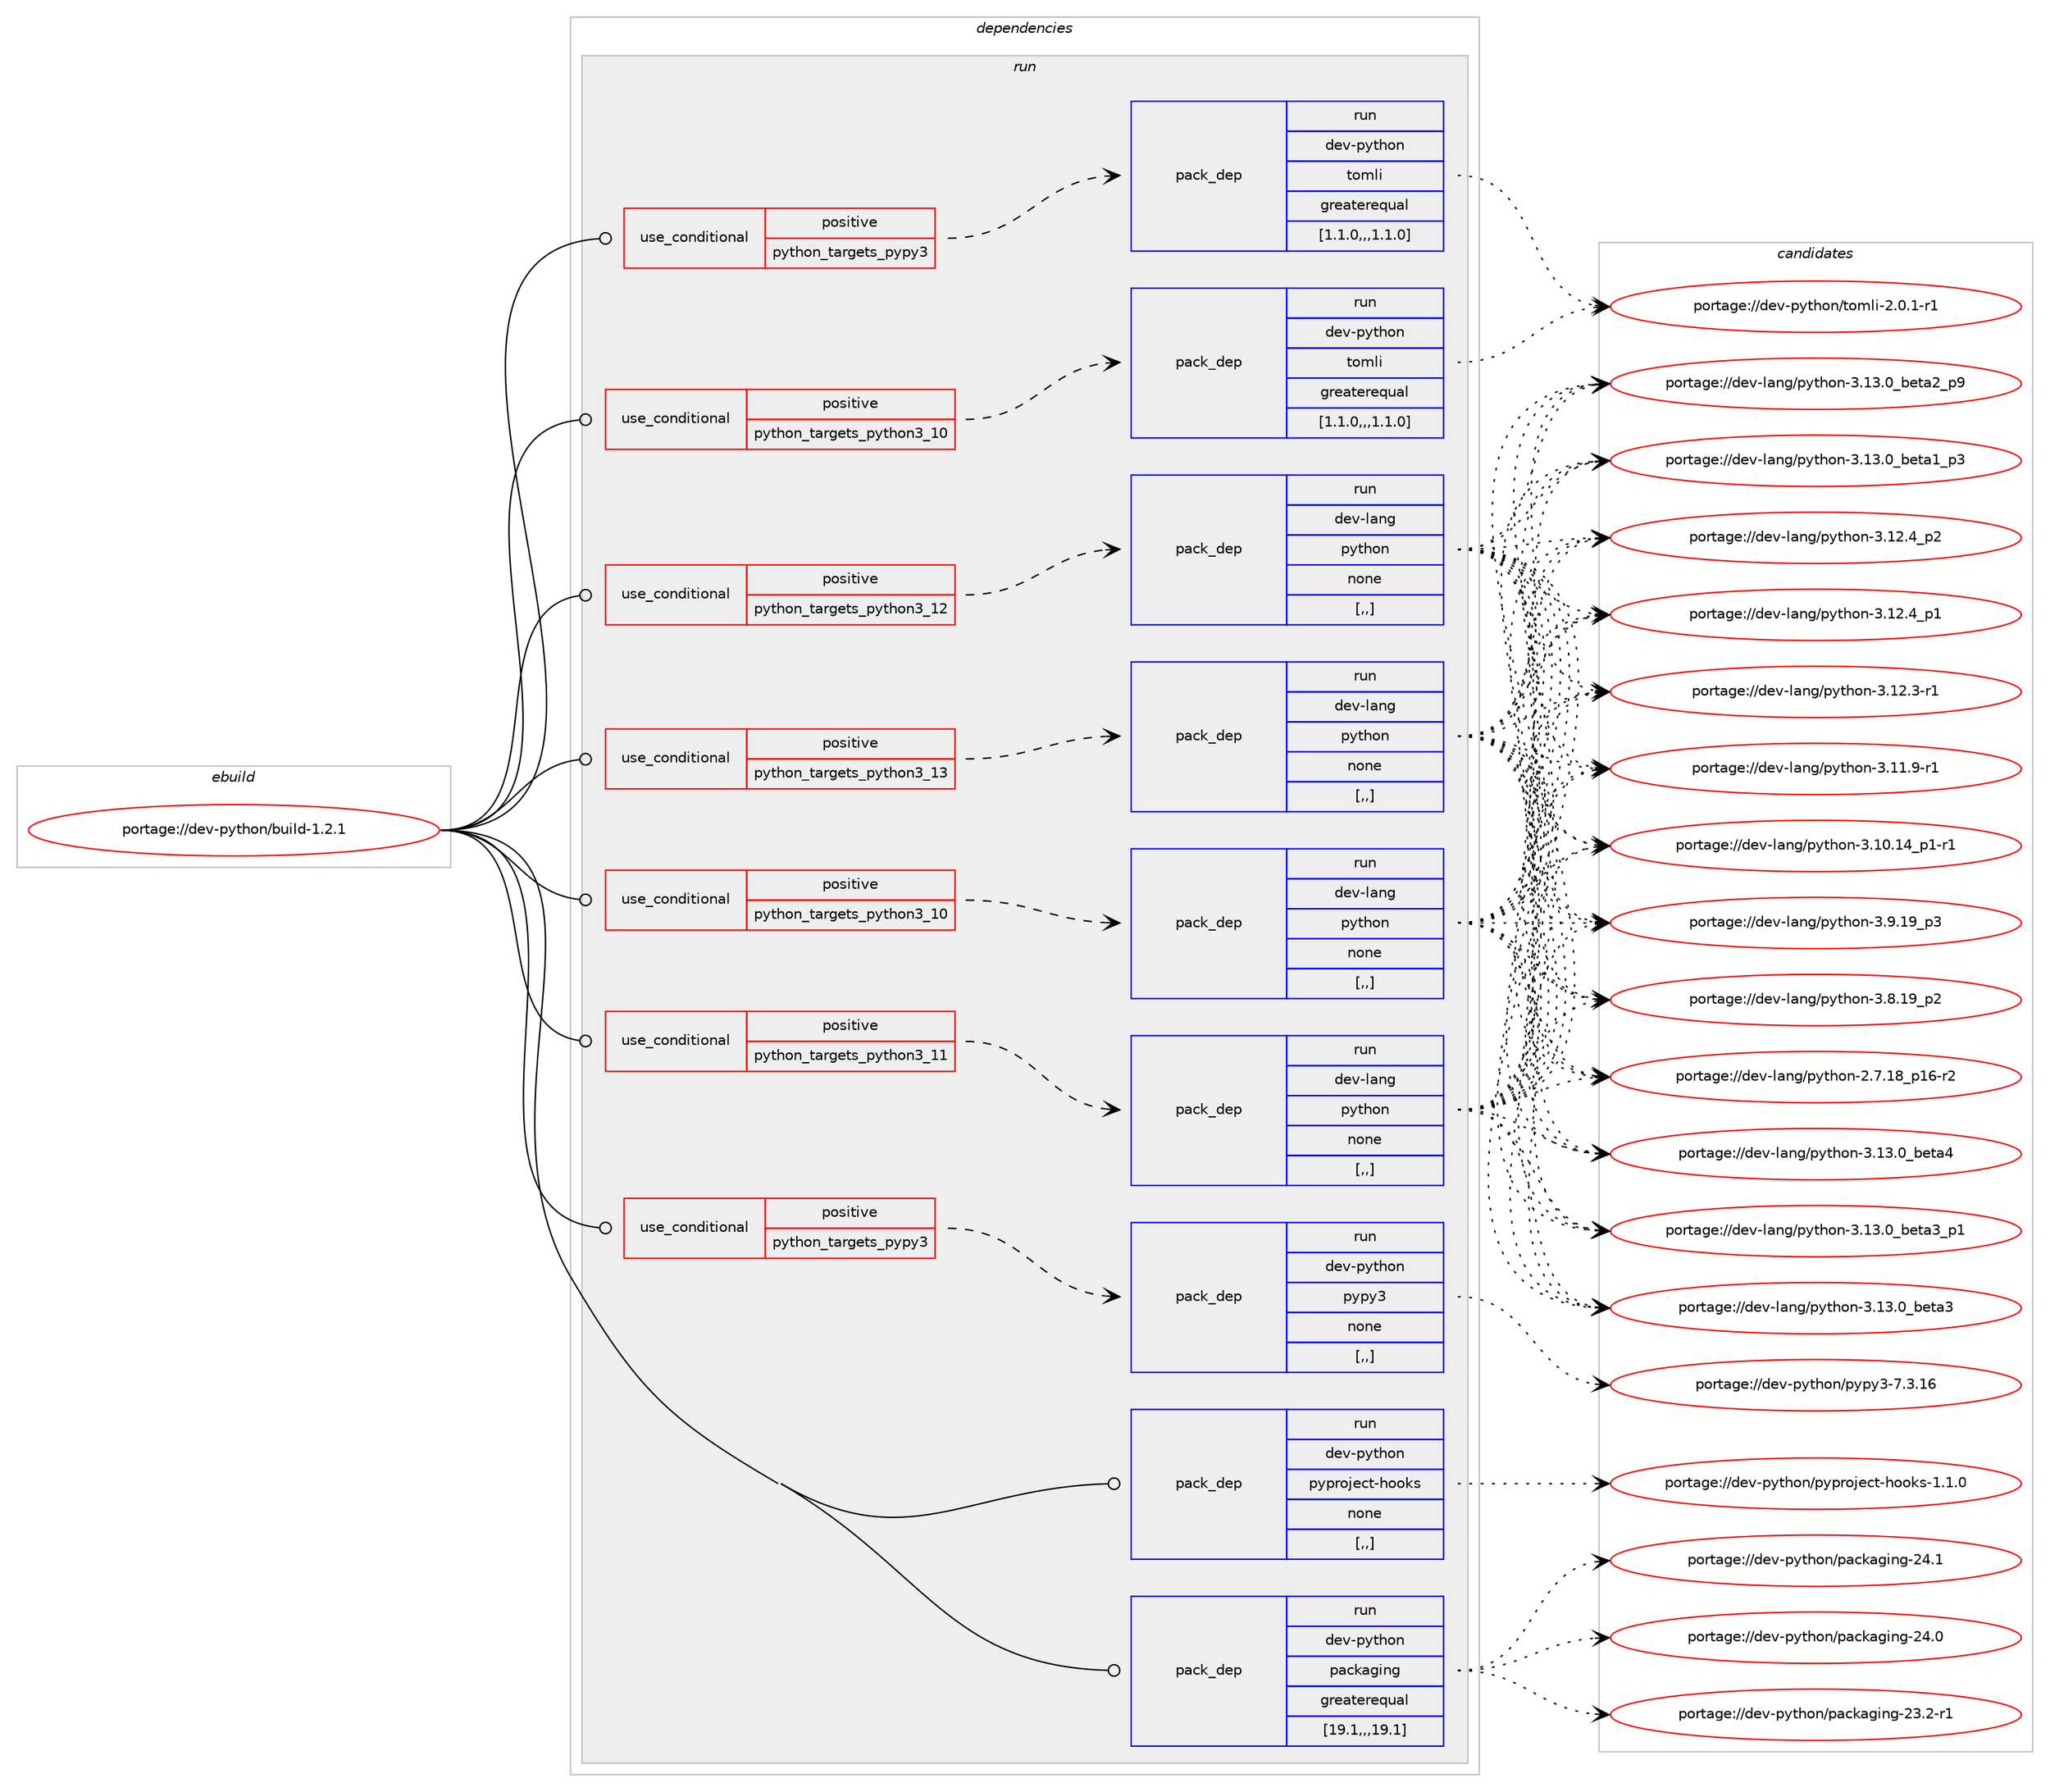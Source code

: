 digraph prolog {

# *************
# Graph options
# *************

newrank=true;
concentrate=true;
compound=true;
graph [rankdir=LR,fontname=Helvetica,fontsize=10,ranksep=1.5];#, ranksep=2.5, nodesep=0.2];
edge  [arrowhead=vee];
node  [fontname=Helvetica,fontsize=10];

# **********
# The ebuild
# **********

subgraph cluster_leftcol {
color=gray;
label=<<i>ebuild</i>>;
id [label="portage://dev-python/build-1.2.1", color=red, width=4, href="../dev-python/build-1.2.1.svg"];
}

# ****************
# The dependencies
# ****************

subgraph cluster_midcol {
color=gray;
label=<<i>dependencies</i>>;
subgraph cluster_compile {
fillcolor="#eeeeee";
style=filled;
label=<<i>compile</i>>;
}
subgraph cluster_compileandrun {
fillcolor="#eeeeee";
style=filled;
label=<<i>compile and run</i>>;
}
subgraph cluster_run {
fillcolor="#eeeeee";
style=filled;
label=<<i>run</i>>;
subgraph cond31562 {
dependency143532 [label=<<TABLE BORDER="0" CELLBORDER="1" CELLSPACING="0" CELLPADDING="4"><TR><TD ROWSPAN="3" CELLPADDING="10">use_conditional</TD></TR><TR><TD>positive</TD></TR><TR><TD>python_targets_pypy3</TD></TR></TABLE>>, shape=none, color=red];
subgraph pack110723 {
dependency143533 [label=<<TABLE BORDER="0" CELLBORDER="1" CELLSPACING="0" CELLPADDING="4" WIDTH="220"><TR><TD ROWSPAN="6" CELLPADDING="30">pack_dep</TD></TR><TR><TD WIDTH="110">run</TD></TR><TR><TD>dev-python</TD></TR><TR><TD>pypy3</TD></TR><TR><TD>none</TD></TR><TR><TD>[,,]</TD></TR></TABLE>>, shape=none, color=blue];
}
dependency143532:e -> dependency143533:w [weight=20,style="dashed",arrowhead="vee"];
}
id:e -> dependency143532:w [weight=20,style="solid",arrowhead="odot"];
subgraph cond31563 {
dependency143534 [label=<<TABLE BORDER="0" CELLBORDER="1" CELLSPACING="0" CELLPADDING="4"><TR><TD ROWSPAN="3" CELLPADDING="10">use_conditional</TD></TR><TR><TD>positive</TD></TR><TR><TD>python_targets_pypy3</TD></TR></TABLE>>, shape=none, color=red];
subgraph pack110724 {
dependency143535 [label=<<TABLE BORDER="0" CELLBORDER="1" CELLSPACING="0" CELLPADDING="4" WIDTH="220"><TR><TD ROWSPAN="6" CELLPADDING="30">pack_dep</TD></TR><TR><TD WIDTH="110">run</TD></TR><TR><TD>dev-python</TD></TR><TR><TD>tomli</TD></TR><TR><TD>greaterequal</TD></TR><TR><TD>[1.1.0,,,1.1.0]</TD></TR></TABLE>>, shape=none, color=blue];
}
dependency143534:e -> dependency143535:w [weight=20,style="dashed",arrowhead="vee"];
}
id:e -> dependency143534:w [weight=20,style="solid",arrowhead="odot"];
subgraph cond31564 {
dependency143536 [label=<<TABLE BORDER="0" CELLBORDER="1" CELLSPACING="0" CELLPADDING="4"><TR><TD ROWSPAN="3" CELLPADDING="10">use_conditional</TD></TR><TR><TD>positive</TD></TR><TR><TD>python_targets_python3_10</TD></TR></TABLE>>, shape=none, color=red];
subgraph pack110725 {
dependency143537 [label=<<TABLE BORDER="0" CELLBORDER="1" CELLSPACING="0" CELLPADDING="4" WIDTH="220"><TR><TD ROWSPAN="6" CELLPADDING="30">pack_dep</TD></TR><TR><TD WIDTH="110">run</TD></TR><TR><TD>dev-lang</TD></TR><TR><TD>python</TD></TR><TR><TD>none</TD></TR><TR><TD>[,,]</TD></TR></TABLE>>, shape=none, color=blue];
}
dependency143536:e -> dependency143537:w [weight=20,style="dashed",arrowhead="vee"];
}
id:e -> dependency143536:w [weight=20,style="solid",arrowhead="odot"];
subgraph cond31565 {
dependency143538 [label=<<TABLE BORDER="0" CELLBORDER="1" CELLSPACING="0" CELLPADDING="4"><TR><TD ROWSPAN="3" CELLPADDING="10">use_conditional</TD></TR><TR><TD>positive</TD></TR><TR><TD>python_targets_python3_10</TD></TR></TABLE>>, shape=none, color=red];
subgraph pack110726 {
dependency143539 [label=<<TABLE BORDER="0" CELLBORDER="1" CELLSPACING="0" CELLPADDING="4" WIDTH="220"><TR><TD ROWSPAN="6" CELLPADDING="30">pack_dep</TD></TR><TR><TD WIDTH="110">run</TD></TR><TR><TD>dev-python</TD></TR><TR><TD>tomli</TD></TR><TR><TD>greaterequal</TD></TR><TR><TD>[1.1.0,,,1.1.0]</TD></TR></TABLE>>, shape=none, color=blue];
}
dependency143538:e -> dependency143539:w [weight=20,style="dashed",arrowhead="vee"];
}
id:e -> dependency143538:w [weight=20,style="solid",arrowhead="odot"];
subgraph cond31566 {
dependency143540 [label=<<TABLE BORDER="0" CELLBORDER="1" CELLSPACING="0" CELLPADDING="4"><TR><TD ROWSPAN="3" CELLPADDING="10">use_conditional</TD></TR><TR><TD>positive</TD></TR><TR><TD>python_targets_python3_11</TD></TR></TABLE>>, shape=none, color=red];
subgraph pack110727 {
dependency143541 [label=<<TABLE BORDER="0" CELLBORDER="1" CELLSPACING="0" CELLPADDING="4" WIDTH="220"><TR><TD ROWSPAN="6" CELLPADDING="30">pack_dep</TD></TR><TR><TD WIDTH="110">run</TD></TR><TR><TD>dev-lang</TD></TR><TR><TD>python</TD></TR><TR><TD>none</TD></TR><TR><TD>[,,]</TD></TR></TABLE>>, shape=none, color=blue];
}
dependency143540:e -> dependency143541:w [weight=20,style="dashed",arrowhead="vee"];
}
id:e -> dependency143540:w [weight=20,style="solid",arrowhead="odot"];
subgraph cond31567 {
dependency143542 [label=<<TABLE BORDER="0" CELLBORDER="1" CELLSPACING="0" CELLPADDING="4"><TR><TD ROWSPAN="3" CELLPADDING="10">use_conditional</TD></TR><TR><TD>positive</TD></TR><TR><TD>python_targets_python3_12</TD></TR></TABLE>>, shape=none, color=red];
subgraph pack110728 {
dependency143543 [label=<<TABLE BORDER="0" CELLBORDER="1" CELLSPACING="0" CELLPADDING="4" WIDTH="220"><TR><TD ROWSPAN="6" CELLPADDING="30">pack_dep</TD></TR><TR><TD WIDTH="110">run</TD></TR><TR><TD>dev-lang</TD></TR><TR><TD>python</TD></TR><TR><TD>none</TD></TR><TR><TD>[,,]</TD></TR></TABLE>>, shape=none, color=blue];
}
dependency143542:e -> dependency143543:w [weight=20,style="dashed",arrowhead="vee"];
}
id:e -> dependency143542:w [weight=20,style="solid",arrowhead="odot"];
subgraph cond31568 {
dependency143544 [label=<<TABLE BORDER="0" CELLBORDER="1" CELLSPACING="0" CELLPADDING="4"><TR><TD ROWSPAN="3" CELLPADDING="10">use_conditional</TD></TR><TR><TD>positive</TD></TR><TR><TD>python_targets_python3_13</TD></TR></TABLE>>, shape=none, color=red];
subgraph pack110729 {
dependency143545 [label=<<TABLE BORDER="0" CELLBORDER="1" CELLSPACING="0" CELLPADDING="4" WIDTH="220"><TR><TD ROWSPAN="6" CELLPADDING="30">pack_dep</TD></TR><TR><TD WIDTH="110">run</TD></TR><TR><TD>dev-lang</TD></TR><TR><TD>python</TD></TR><TR><TD>none</TD></TR><TR><TD>[,,]</TD></TR></TABLE>>, shape=none, color=blue];
}
dependency143544:e -> dependency143545:w [weight=20,style="dashed",arrowhead="vee"];
}
id:e -> dependency143544:w [weight=20,style="solid",arrowhead="odot"];
subgraph pack110730 {
dependency143546 [label=<<TABLE BORDER="0" CELLBORDER="1" CELLSPACING="0" CELLPADDING="4" WIDTH="220"><TR><TD ROWSPAN="6" CELLPADDING="30">pack_dep</TD></TR><TR><TD WIDTH="110">run</TD></TR><TR><TD>dev-python</TD></TR><TR><TD>packaging</TD></TR><TR><TD>greaterequal</TD></TR><TR><TD>[19.1,,,19.1]</TD></TR></TABLE>>, shape=none, color=blue];
}
id:e -> dependency143546:w [weight=20,style="solid",arrowhead="odot"];
subgraph pack110731 {
dependency143547 [label=<<TABLE BORDER="0" CELLBORDER="1" CELLSPACING="0" CELLPADDING="4" WIDTH="220"><TR><TD ROWSPAN="6" CELLPADDING="30">pack_dep</TD></TR><TR><TD WIDTH="110">run</TD></TR><TR><TD>dev-python</TD></TR><TR><TD>pyproject-hooks</TD></TR><TR><TD>none</TD></TR><TR><TD>[,,]</TD></TR></TABLE>>, shape=none, color=blue];
}
id:e -> dependency143547:w [weight=20,style="solid",arrowhead="odot"];
}
}

# **************
# The candidates
# **************

subgraph cluster_choices {
rank=same;
color=gray;
label=<<i>candidates</i>>;

subgraph choice110723 {
color=black;
nodesep=1;
choice10010111845112121116104111110471121211121215145554651464954 [label="portage://dev-python/pypy3-7.3.16", color=red, width=4,href="../dev-python/pypy3-7.3.16.svg"];
dependency143533:e -> choice10010111845112121116104111110471121211121215145554651464954:w [style=dotted,weight="100"];
}
subgraph choice110724 {
color=black;
nodesep=1;
choice10010111845112121116104111110471161111091081054550464846494511449 [label="portage://dev-python/tomli-2.0.1-r1", color=red, width=4,href="../dev-python/tomli-2.0.1-r1.svg"];
dependency143535:e -> choice10010111845112121116104111110471161111091081054550464846494511449:w [style=dotted,weight="100"];
}
subgraph choice110725 {
color=black;
nodesep=1;
choice1001011184510897110103471121211161041111104551464951464895981011169752 [label="portage://dev-lang/python-3.13.0_beta4", color=red, width=4,href="../dev-lang/python-3.13.0_beta4.svg"];
choice10010111845108971101034711212111610411111045514649514648959810111697519511249 [label="portage://dev-lang/python-3.13.0_beta3_p1", color=red, width=4,href="../dev-lang/python-3.13.0_beta3_p1.svg"];
choice1001011184510897110103471121211161041111104551464951464895981011169751 [label="portage://dev-lang/python-3.13.0_beta3", color=red, width=4,href="../dev-lang/python-3.13.0_beta3.svg"];
choice10010111845108971101034711212111610411111045514649514648959810111697509511257 [label="portage://dev-lang/python-3.13.0_beta2_p9", color=red, width=4,href="../dev-lang/python-3.13.0_beta2_p9.svg"];
choice10010111845108971101034711212111610411111045514649514648959810111697499511251 [label="portage://dev-lang/python-3.13.0_beta1_p3", color=red, width=4,href="../dev-lang/python-3.13.0_beta1_p3.svg"];
choice100101118451089711010347112121116104111110455146495046529511250 [label="portage://dev-lang/python-3.12.4_p2", color=red, width=4,href="../dev-lang/python-3.12.4_p2.svg"];
choice100101118451089711010347112121116104111110455146495046529511249 [label="portage://dev-lang/python-3.12.4_p1", color=red, width=4,href="../dev-lang/python-3.12.4_p1.svg"];
choice100101118451089711010347112121116104111110455146495046514511449 [label="portage://dev-lang/python-3.12.3-r1", color=red, width=4,href="../dev-lang/python-3.12.3-r1.svg"];
choice100101118451089711010347112121116104111110455146494946574511449 [label="portage://dev-lang/python-3.11.9-r1", color=red, width=4,href="../dev-lang/python-3.11.9-r1.svg"];
choice100101118451089711010347112121116104111110455146494846495295112494511449 [label="portage://dev-lang/python-3.10.14_p1-r1", color=red, width=4,href="../dev-lang/python-3.10.14_p1-r1.svg"];
choice100101118451089711010347112121116104111110455146574649579511251 [label="portage://dev-lang/python-3.9.19_p3", color=red, width=4,href="../dev-lang/python-3.9.19_p3.svg"];
choice100101118451089711010347112121116104111110455146564649579511250 [label="portage://dev-lang/python-3.8.19_p2", color=red, width=4,href="../dev-lang/python-3.8.19_p2.svg"];
choice100101118451089711010347112121116104111110455046554649569511249544511450 [label="portage://dev-lang/python-2.7.18_p16-r2", color=red, width=4,href="../dev-lang/python-2.7.18_p16-r2.svg"];
dependency143537:e -> choice1001011184510897110103471121211161041111104551464951464895981011169752:w [style=dotted,weight="100"];
dependency143537:e -> choice10010111845108971101034711212111610411111045514649514648959810111697519511249:w [style=dotted,weight="100"];
dependency143537:e -> choice1001011184510897110103471121211161041111104551464951464895981011169751:w [style=dotted,weight="100"];
dependency143537:e -> choice10010111845108971101034711212111610411111045514649514648959810111697509511257:w [style=dotted,weight="100"];
dependency143537:e -> choice10010111845108971101034711212111610411111045514649514648959810111697499511251:w [style=dotted,weight="100"];
dependency143537:e -> choice100101118451089711010347112121116104111110455146495046529511250:w [style=dotted,weight="100"];
dependency143537:e -> choice100101118451089711010347112121116104111110455146495046529511249:w [style=dotted,weight="100"];
dependency143537:e -> choice100101118451089711010347112121116104111110455146495046514511449:w [style=dotted,weight="100"];
dependency143537:e -> choice100101118451089711010347112121116104111110455146494946574511449:w [style=dotted,weight="100"];
dependency143537:e -> choice100101118451089711010347112121116104111110455146494846495295112494511449:w [style=dotted,weight="100"];
dependency143537:e -> choice100101118451089711010347112121116104111110455146574649579511251:w [style=dotted,weight="100"];
dependency143537:e -> choice100101118451089711010347112121116104111110455146564649579511250:w [style=dotted,weight="100"];
dependency143537:e -> choice100101118451089711010347112121116104111110455046554649569511249544511450:w [style=dotted,weight="100"];
}
subgraph choice110726 {
color=black;
nodesep=1;
choice10010111845112121116104111110471161111091081054550464846494511449 [label="portage://dev-python/tomli-2.0.1-r1", color=red, width=4,href="../dev-python/tomli-2.0.1-r1.svg"];
dependency143539:e -> choice10010111845112121116104111110471161111091081054550464846494511449:w [style=dotted,weight="100"];
}
subgraph choice110727 {
color=black;
nodesep=1;
choice1001011184510897110103471121211161041111104551464951464895981011169752 [label="portage://dev-lang/python-3.13.0_beta4", color=red, width=4,href="../dev-lang/python-3.13.0_beta4.svg"];
choice10010111845108971101034711212111610411111045514649514648959810111697519511249 [label="portage://dev-lang/python-3.13.0_beta3_p1", color=red, width=4,href="../dev-lang/python-3.13.0_beta3_p1.svg"];
choice1001011184510897110103471121211161041111104551464951464895981011169751 [label="portage://dev-lang/python-3.13.0_beta3", color=red, width=4,href="../dev-lang/python-3.13.0_beta3.svg"];
choice10010111845108971101034711212111610411111045514649514648959810111697509511257 [label="portage://dev-lang/python-3.13.0_beta2_p9", color=red, width=4,href="../dev-lang/python-3.13.0_beta2_p9.svg"];
choice10010111845108971101034711212111610411111045514649514648959810111697499511251 [label="portage://dev-lang/python-3.13.0_beta1_p3", color=red, width=4,href="../dev-lang/python-3.13.0_beta1_p3.svg"];
choice100101118451089711010347112121116104111110455146495046529511250 [label="portage://dev-lang/python-3.12.4_p2", color=red, width=4,href="../dev-lang/python-3.12.4_p2.svg"];
choice100101118451089711010347112121116104111110455146495046529511249 [label="portage://dev-lang/python-3.12.4_p1", color=red, width=4,href="../dev-lang/python-3.12.4_p1.svg"];
choice100101118451089711010347112121116104111110455146495046514511449 [label="portage://dev-lang/python-3.12.3-r1", color=red, width=4,href="../dev-lang/python-3.12.3-r1.svg"];
choice100101118451089711010347112121116104111110455146494946574511449 [label="portage://dev-lang/python-3.11.9-r1", color=red, width=4,href="../dev-lang/python-3.11.9-r1.svg"];
choice100101118451089711010347112121116104111110455146494846495295112494511449 [label="portage://dev-lang/python-3.10.14_p1-r1", color=red, width=4,href="../dev-lang/python-3.10.14_p1-r1.svg"];
choice100101118451089711010347112121116104111110455146574649579511251 [label="portage://dev-lang/python-3.9.19_p3", color=red, width=4,href="../dev-lang/python-3.9.19_p3.svg"];
choice100101118451089711010347112121116104111110455146564649579511250 [label="portage://dev-lang/python-3.8.19_p2", color=red, width=4,href="../dev-lang/python-3.8.19_p2.svg"];
choice100101118451089711010347112121116104111110455046554649569511249544511450 [label="portage://dev-lang/python-2.7.18_p16-r2", color=red, width=4,href="../dev-lang/python-2.7.18_p16-r2.svg"];
dependency143541:e -> choice1001011184510897110103471121211161041111104551464951464895981011169752:w [style=dotted,weight="100"];
dependency143541:e -> choice10010111845108971101034711212111610411111045514649514648959810111697519511249:w [style=dotted,weight="100"];
dependency143541:e -> choice1001011184510897110103471121211161041111104551464951464895981011169751:w [style=dotted,weight="100"];
dependency143541:e -> choice10010111845108971101034711212111610411111045514649514648959810111697509511257:w [style=dotted,weight="100"];
dependency143541:e -> choice10010111845108971101034711212111610411111045514649514648959810111697499511251:w [style=dotted,weight="100"];
dependency143541:e -> choice100101118451089711010347112121116104111110455146495046529511250:w [style=dotted,weight="100"];
dependency143541:e -> choice100101118451089711010347112121116104111110455146495046529511249:w [style=dotted,weight="100"];
dependency143541:e -> choice100101118451089711010347112121116104111110455146495046514511449:w [style=dotted,weight="100"];
dependency143541:e -> choice100101118451089711010347112121116104111110455146494946574511449:w [style=dotted,weight="100"];
dependency143541:e -> choice100101118451089711010347112121116104111110455146494846495295112494511449:w [style=dotted,weight="100"];
dependency143541:e -> choice100101118451089711010347112121116104111110455146574649579511251:w [style=dotted,weight="100"];
dependency143541:e -> choice100101118451089711010347112121116104111110455146564649579511250:w [style=dotted,weight="100"];
dependency143541:e -> choice100101118451089711010347112121116104111110455046554649569511249544511450:w [style=dotted,weight="100"];
}
subgraph choice110728 {
color=black;
nodesep=1;
choice1001011184510897110103471121211161041111104551464951464895981011169752 [label="portage://dev-lang/python-3.13.0_beta4", color=red, width=4,href="../dev-lang/python-3.13.0_beta4.svg"];
choice10010111845108971101034711212111610411111045514649514648959810111697519511249 [label="portage://dev-lang/python-3.13.0_beta3_p1", color=red, width=4,href="../dev-lang/python-3.13.0_beta3_p1.svg"];
choice1001011184510897110103471121211161041111104551464951464895981011169751 [label="portage://dev-lang/python-3.13.0_beta3", color=red, width=4,href="../dev-lang/python-3.13.0_beta3.svg"];
choice10010111845108971101034711212111610411111045514649514648959810111697509511257 [label="portage://dev-lang/python-3.13.0_beta2_p9", color=red, width=4,href="../dev-lang/python-3.13.0_beta2_p9.svg"];
choice10010111845108971101034711212111610411111045514649514648959810111697499511251 [label="portage://dev-lang/python-3.13.0_beta1_p3", color=red, width=4,href="../dev-lang/python-3.13.0_beta1_p3.svg"];
choice100101118451089711010347112121116104111110455146495046529511250 [label="portage://dev-lang/python-3.12.4_p2", color=red, width=4,href="../dev-lang/python-3.12.4_p2.svg"];
choice100101118451089711010347112121116104111110455146495046529511249 [label="portage://dev-lang/python-3.12.4_p1", color=red, width=4,href="../dev-lang/python-3.12.4_p1.svg"];
choice100101118451089711010347112121116104111110455146495046514511449 [label="portage://dev-lang/python-3.12.3-r1", color=red, width=4,href="../dev-lang/python-3.12.3-r1.svg"];
choice100101118451089711010347112121116104111110455146494946574511449 [label="portage://dev-lang/python-3.11.9-r1", color=red, width=4,href="../dev-lang/python-3.11.9-r1.svg"];
choice100101118451089711010347112121116104111110455146494846495295112494511449 [label="portage://dev-lang/python-3.10.14_p1-r1", color=red, width=4,href="../dev-lang/python-3.10.14_p1-r1.svg"];
choice100101118451089711010347112121116104111110455146574649579511251 [label="portage://dev-lang/python-3.9.19_p3", color=red, width=4,href="../dev-lang/python-3.9.19_p3.svg"];
choice100101118451089711010347112121116104111110455146564649579511250 [label="portage://dev-lang/python-3.8.19_p2", color=red, width=4,href="../dev-lang/python-3.8.19_p2.svg"];
choice100101118451089711010347112121116104111110455046554649569511249544511450 [label="portage://dev-lang/python-2.7.18_p16-r2", color=red, width=4,href="../dev-lang/python-2.7.18_p16-r2.svg"];
dependency143543:e -> choice1001011184510897110103471121211161041111104551464951464895981011169752:w [style=dotted,weight="100"];
dependency143543:e -> choice10010111845108971101034711212111610411111045514649514648959810111697519511249:w [style=dotted,weight="100"];
dependency143543:e -> choice1001011184510897110103471121211161041111104551464951464895981011169751:w [style=dotted,weight="100"];
dependency143543:e -> choice10010111845108971101034711212111610411111045514649514648959810111697509511257:w [style=dotted,weight="100"];
dependency143543:e -> choice10010111845108971101034711212111610411111045514649514648959810111697499511251:w [style=dotted,weight="100"];
dependency143543:e -> choice100101118451089711010347112121116104111110455146495046529511250:w [style=dotted,weight="100"];
dependency143543:e -> choice100101118451089711010347112121116104111110455146495046529511249:w [style=dotted,weight="100"];
dependency143543:e -> choice100101118451089711010347112121116104111110455146495046514511449:w [style=dotted,weight="100"];
dependency143543:e -> choice100101118451089711010347112121116104111110455146494946574511449:w [style=dotted,weight="100"];
dependency143543:e -> choice100101118451089711010347112121116104111110455146494846495295112494511449:w [style=dotted,weight="100"];
dependency143543:e -> choice100101118451089711010347112121116104111110455146574649579511251:w [style=dotted,weight="100"];
dependency143543:e -> choice100101118451089711010347112121116104111110455146564649579511250:w [style=dotted,weight="100"];
dependency143543:e -> choice100101118451089711010347112121116104111110455046554649569511249544511450:w [style=dotted,weight="100"];
}
subgraph choice110729 {
color=black;
nodesep=1;
choice1001011184510897110103471121211161041111104551464951464895981011169752 [label="portage://dev-lang/python-3.13.0_beta4", color=red, width=4,href="../dev-lang/python-3.13.0_beta4.svg"];
choice10010111845108971101034711212111610411111045514649514648959810111697519511249 [label="portage://dev-lang/python-3.13.0_beta3_p1", color=red, width=4,href="../dev-lang/python-3.13.0_beta3_p1.svg"];
choice1001011184510897110103471121211161041111104551464951464895981011169751 [label="portage://dev-lang/python-3.13.0_beta3", color=red, width=4,href="../dev-lang/python-3.13.0_beta3.svg"];
choice10010111845108971101034711212111610411111045514649514648959810111697509511257 [label="portage://dev-lang/python-3.13.0_beta2_p9", color=red, width=4,href="../dev-lang/python-3.13.0_beta2_p9.svg"];
choice10010111845108971101034711212111610411111045514649514648959810111697499511251 [label="portage://dev-lang/python-3.13.0_beta1_p3", color=red, width=4,href="../dev-lang/python-3.13.0_beta1_p3.svg"];
choice100101118451089711010347112121116104111110455146495046529511250 [label="portage://dev-lang/python-3.12.4_p2", color=red, width=4,href="../dev-lang/python-3.12.4_p2.svg"];
choice100101118451089711010347112121116104111110455146495046529511249 [label="portage://dev-lang/python-3.12.4_p1", color=red, width=4,href="../dev-lang/python-3.12.4_p1.svg"];
choice100101118451089711010347112121116104111110455146495046514511449 [label="portage://dev-lang/python-3.12.3-r1", color=red, width=4,href="../dev-lang/python-3.12.3-r1.svg"];
choice100101118451089711010347112121116104111110455146494946574511449 [label="portage://dev-lang/python-3.11.9-r1", color=red, width=4,href="../dev-lang/python-3.11.9-r1.svg"];
choice100101118451089711010347112121116104111110455146494846495295112494511449 [label="portage://dev-lang/python-3.10.14_p1-r1", color=red, width=4,href="../dev-lang/python-3.10.14_p1-r1.svg"];
choice100101118451089711010347112121116104111110455146574649579511251 [label="portage://dev-lang/python-3.9.19_p3", color=red, width=4,href="../dev-lang/python-3.9.19_p3.svg"];
choice100101118451089711010347112121116104111110455146564649579511250 [label="portage://dev-lang/python-3.8.19_p2", color=red, width=4,href="../dev-lang/python-3.8.19_p2.svg"];
choice100101118451089711010347112121116104111110455046554649569511249544511450 [label="portage://dev-lang/python-2.7.18_p16-r2", color=red, width=4,href="../dev-lang/python-2.7.18_p16-r2.svg"];
dependency143545:e -> choice1001011184510897110103471121211161041111104551464951464895981011169752:w [style=dotted,weight="100"];
dependency143545:e -> choice10010111845108971101034711212111610411111045514649514648959810111697519511249:w [style=dotted,weight="100"];
dependency143545:e -> choice1001011184510897110103471121211161041111104551464951464895981011169751:w [style=dotted,weight="100"];
dependency143545:e -> choice10010111845108971101034711212111610411111045514649514648959810111697509511257:w [style=dotted,weight="100"];
dependency143545:e -> choice10010111845108971101034711212111610411111045514649514648959810111697499511251:w [style=dotted,weight="100"];
dependency143545:e -> choice100101118451089711010347112121116104111110455146495046529511250:w [style=dotted,weight="100"];
dependency143545:e -> choice100101118451089711010347112121116104111110455146495046529511249:w [style=dotted,weight="100"];
dependency143545:e -> choice100101118451089711010347112121116104111110455146495046514511449:w [style=dotted,weight="100"];
dependency143545:e -> choice100101118451089711010347112121116104111110455146494946574511449:w [style=dotted,weight="100"];
dependency143545:e -> choice100101118451089711010347112121116104111110455146494846495295112494511449:w [style=dotted,weight="100"];
dependency143545:e -> choice100101118451089711010347112121116104111110455146574649579511251:w [style=dotted,weight="100"];
dependency143545:e -> choice100101118451089711010347112121116104111110455146564649579511250:w [style=dotted,weight="100"];
dependency143545:e -> choice100101118451089711010347112121116104111110455046554649569511249544511450:w [style=dotted,weight="100"];
}
subgraph choice110730 {
color=black;
nodesep=1;
choice10010111845112121116104111110471129799107971031051101034550524649 [label="portage://dev-python/packaging-24.1", color=red, width=4,href="../dev-python/packaging-24.1.svg"];
choice10010111845112121116104111110471129799107971031051101034550524648 [label="portage://dev-python/packaging-24.0", color=red, width=4,href="../dev-python/packaging-24.0.svg"];
choice100101118451121211161041111104711297991079710310511010345505146504511449 [label="portage://dev-python/packaging-23.2-r1", color=red, width=4,href="../dev-python/packaging-23.2-r1.svg"];
dependency143546:e -> choice10010111845112121116104111110471129799107971031051101034550524649:w [style=dotted,weight="100"];
dependency143546:e -> choice10010111845112121116104111110471129799107971031051101034550524648:w [style=dotted,weight="100"];
dependency143546:e -> choice100101118451121211161041111104711297991079710310511010345505146504511449:w [style=dotted,weight="100"];
}
subgraph choice110731 {
color=black;
nodesep=1;
choice10010111845112121116104111110471121211121141111061019911645104111111107115454946494648 [label="portage://dev-python/pyproject-hooks-1.1.0", color=red, width=4,href="../dev-python/pyproject-hooks-1.1.0.svg"];
dependency143547:e -> choice10010111845112121116104111110471121211121141111061019911645104111111107115454946494648:w [style=dotted,weight="100"];
}
}

}
